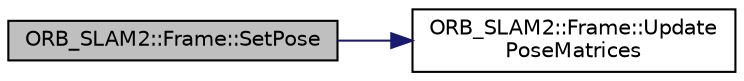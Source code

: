 digraph "ORB_SLAM2::Frame::SetPose"
{
  edge [fontname="Helvetica",fontsize="10",labelfontname="Helvetica",labelfontsize="10"];
  node [fontname="Helvetica",fontsize="10",shape=record];
  rankdir="LR";
  Node23 [label="ORB_SLAM2::Frame::SetPose",height=0.2,width=0.4,color="black", fillcolor="grey75", style="filled", fontcolor="black"];
  Node23 -> Node24 [color="midnightblue",fontsize="10",style="solid"];
  Node24 [label="ORB_SLAM2::Frame::Update\lPoseMatrices",height=0.2,width=0.4,color="black", fillcolor="white", style="filled",URL="$class_o_r_b___s_l_a_m2_1_1_frame.html#a0a18d3024a23f6fa2cab9c7d987598c2",tooltip="Computes rotation, translation and camera center matrices from the camera pose. "];
}
